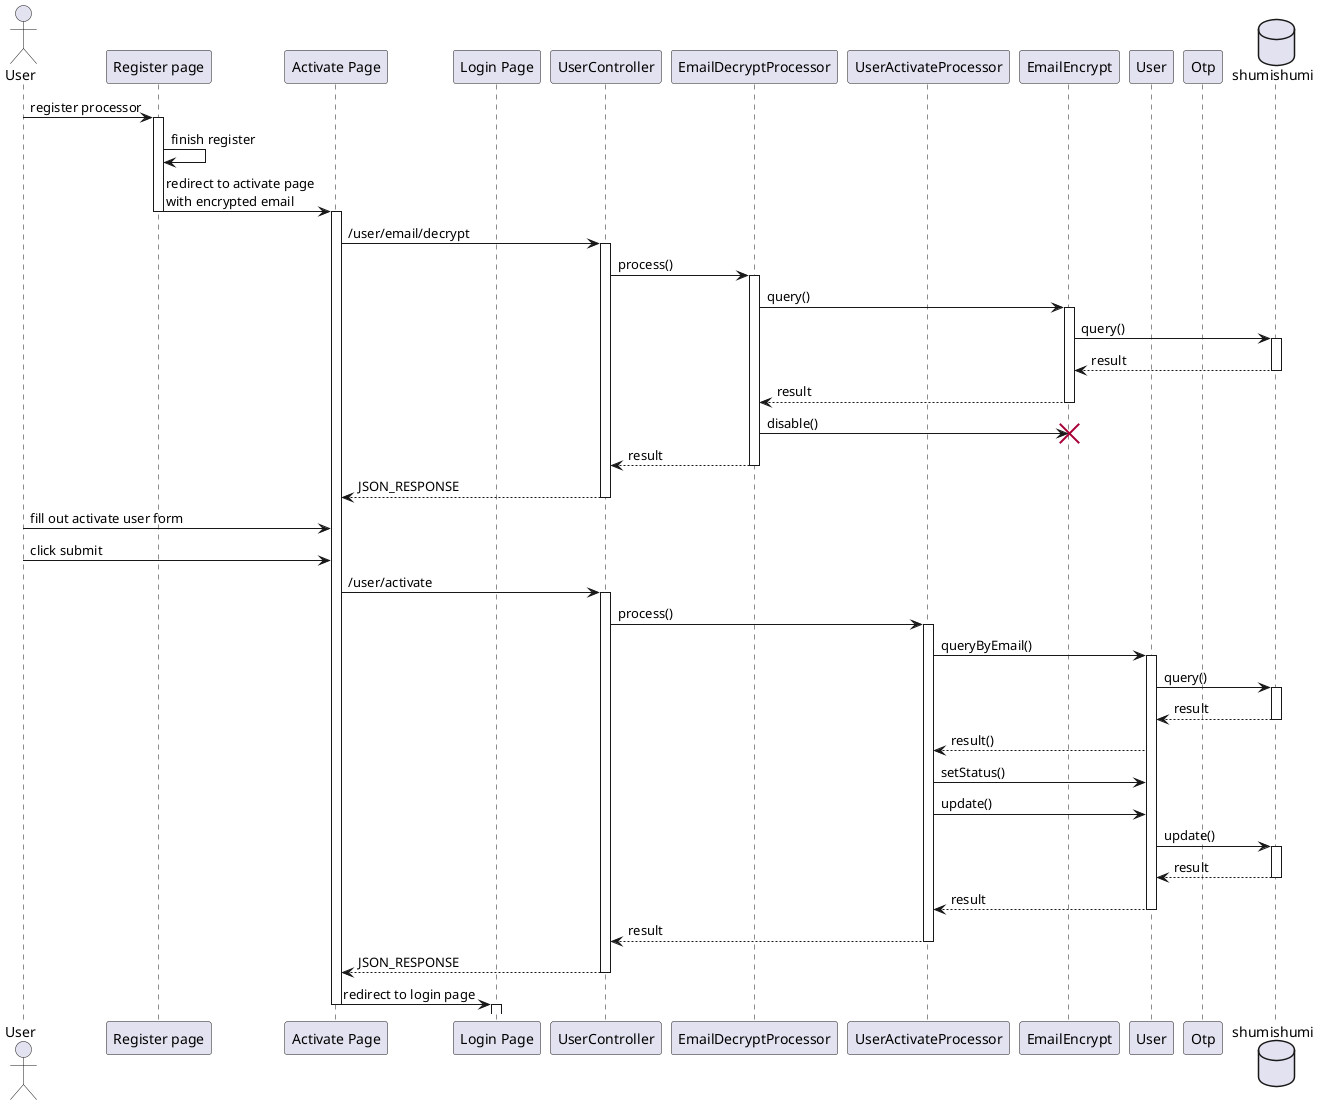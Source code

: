 @startuml activate
'autonumber 1.1.1

actor User as u

' Box "front end"
participant "Register page" as register
participant "Activate Page" as active
participant "Login Page" as login
' end box
' Box "back end"
participant "UserController" as userc

participant "EmailDecryptProcessor" as decproc

participant "UserActivateProcessor" as proc

participant "EmailEncrypt" as eem
participant "User" as um
participant "Otp" as om
' end box

database shumishumi as db

u -> register++ : register processor
register -> register : finish register
register -> active--++ : redirect to activate page\nwith encrypted email


active -> userc++ : /user/email/decrypt
userc -> decproc++ : process()
decproc -> eem++ : query()
eem -> db++ : query()
return result
return result
decproc -> eem !! : disable()

return result
return JSON_RESPONSE

'autonumber inc a
u -> active : fill out activate user form
'autonumber inc a
u -> active : click submit

active -> userc++ : /user/activate
userc -> proc++ : process()

proc -> um++ : queryByEmail()
um -> db++ : query()
return result
proc <-- um : result()

proc -> um : setStatus()
proc -> um : update()
um -> db++ : update()
return result
return result
return result

return JSON_RESPONSE

active -> login--++ : redirect to login page

@enduml